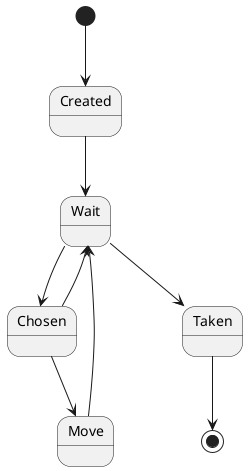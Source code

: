 @startuml Bishop
[*] --> Created
Created --> Wait
Wait --> Chosen
Chosen --> Move
Chosen --> Wait
Move --> Wait
Wait --> Taken
Taken --> [*]
@enduml